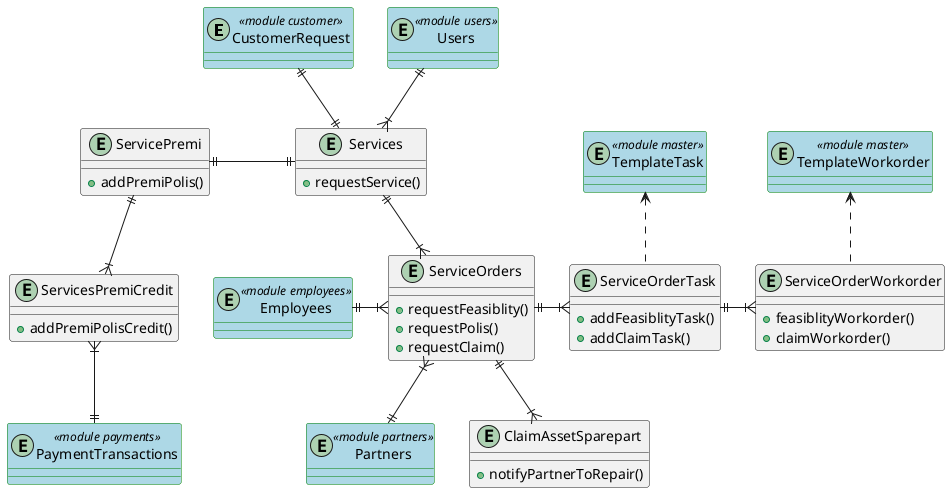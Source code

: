 @startuml
'https://plantuml.com/class-diagram

entity CustomerRequest <<module customer>> #lightblue;line:green
entity Users <<module users>> #lightblue;line:green
entity Partners <<module partners>> #lightblue;line:green
entity Employees <<module employees>> #lightblue;line:green
entity PaymentTransactions <<module payments>> #lightblue;line:green
entity TemplateTask <<module master>> #lightblue;line:green
entity TemplateWorkorder <<module master>> #lightblue;line:green
entity Services {
    + requestService()
}
entity ServiceOrders {
    + requestFeasiblity()
    + requestPolis()
    + requestClaim()
}
entity ServiceOrderTask {
    + addFeasiblityTask()
    + addClaimTask()
}
entity ServiceOrderWorkorder {
    + feasiblityWorkorder()
    + claimWorkorder()

}
entity ClaimAssetSparepart {
    + notifyPartnerToRepair()
}
entity ServicePremi {
    + addPremiPolis()
}

entity ServicesPremiCredit {
    + addPremiPolisCredit()
}

CustomerRequest ||--|| Services
Users ||--|{ Services
ServicePremi ||--|{ ServicesPremiCredit
PaymentTransactions ||-up-|{ ServicesPremiCredit
Services ||--|{ ServiceOrders
Employees ||-right-|{ ServiceOrders
Partners ||-up-|{ ServiceOrders
ServiceOrders ||-right-|{ ServiceOrderTask
ServiceOrderTask ||-right-|{ ServiceOrderWorkorder
ServiceOrders ||--|{ ClaimAssetSparepart
Services ||-left-|| ServicePremi
TemplateTask <.. ServiceOrderTask
TemplateWorkorder <.. ServiceOrderWorkorder
@enduml